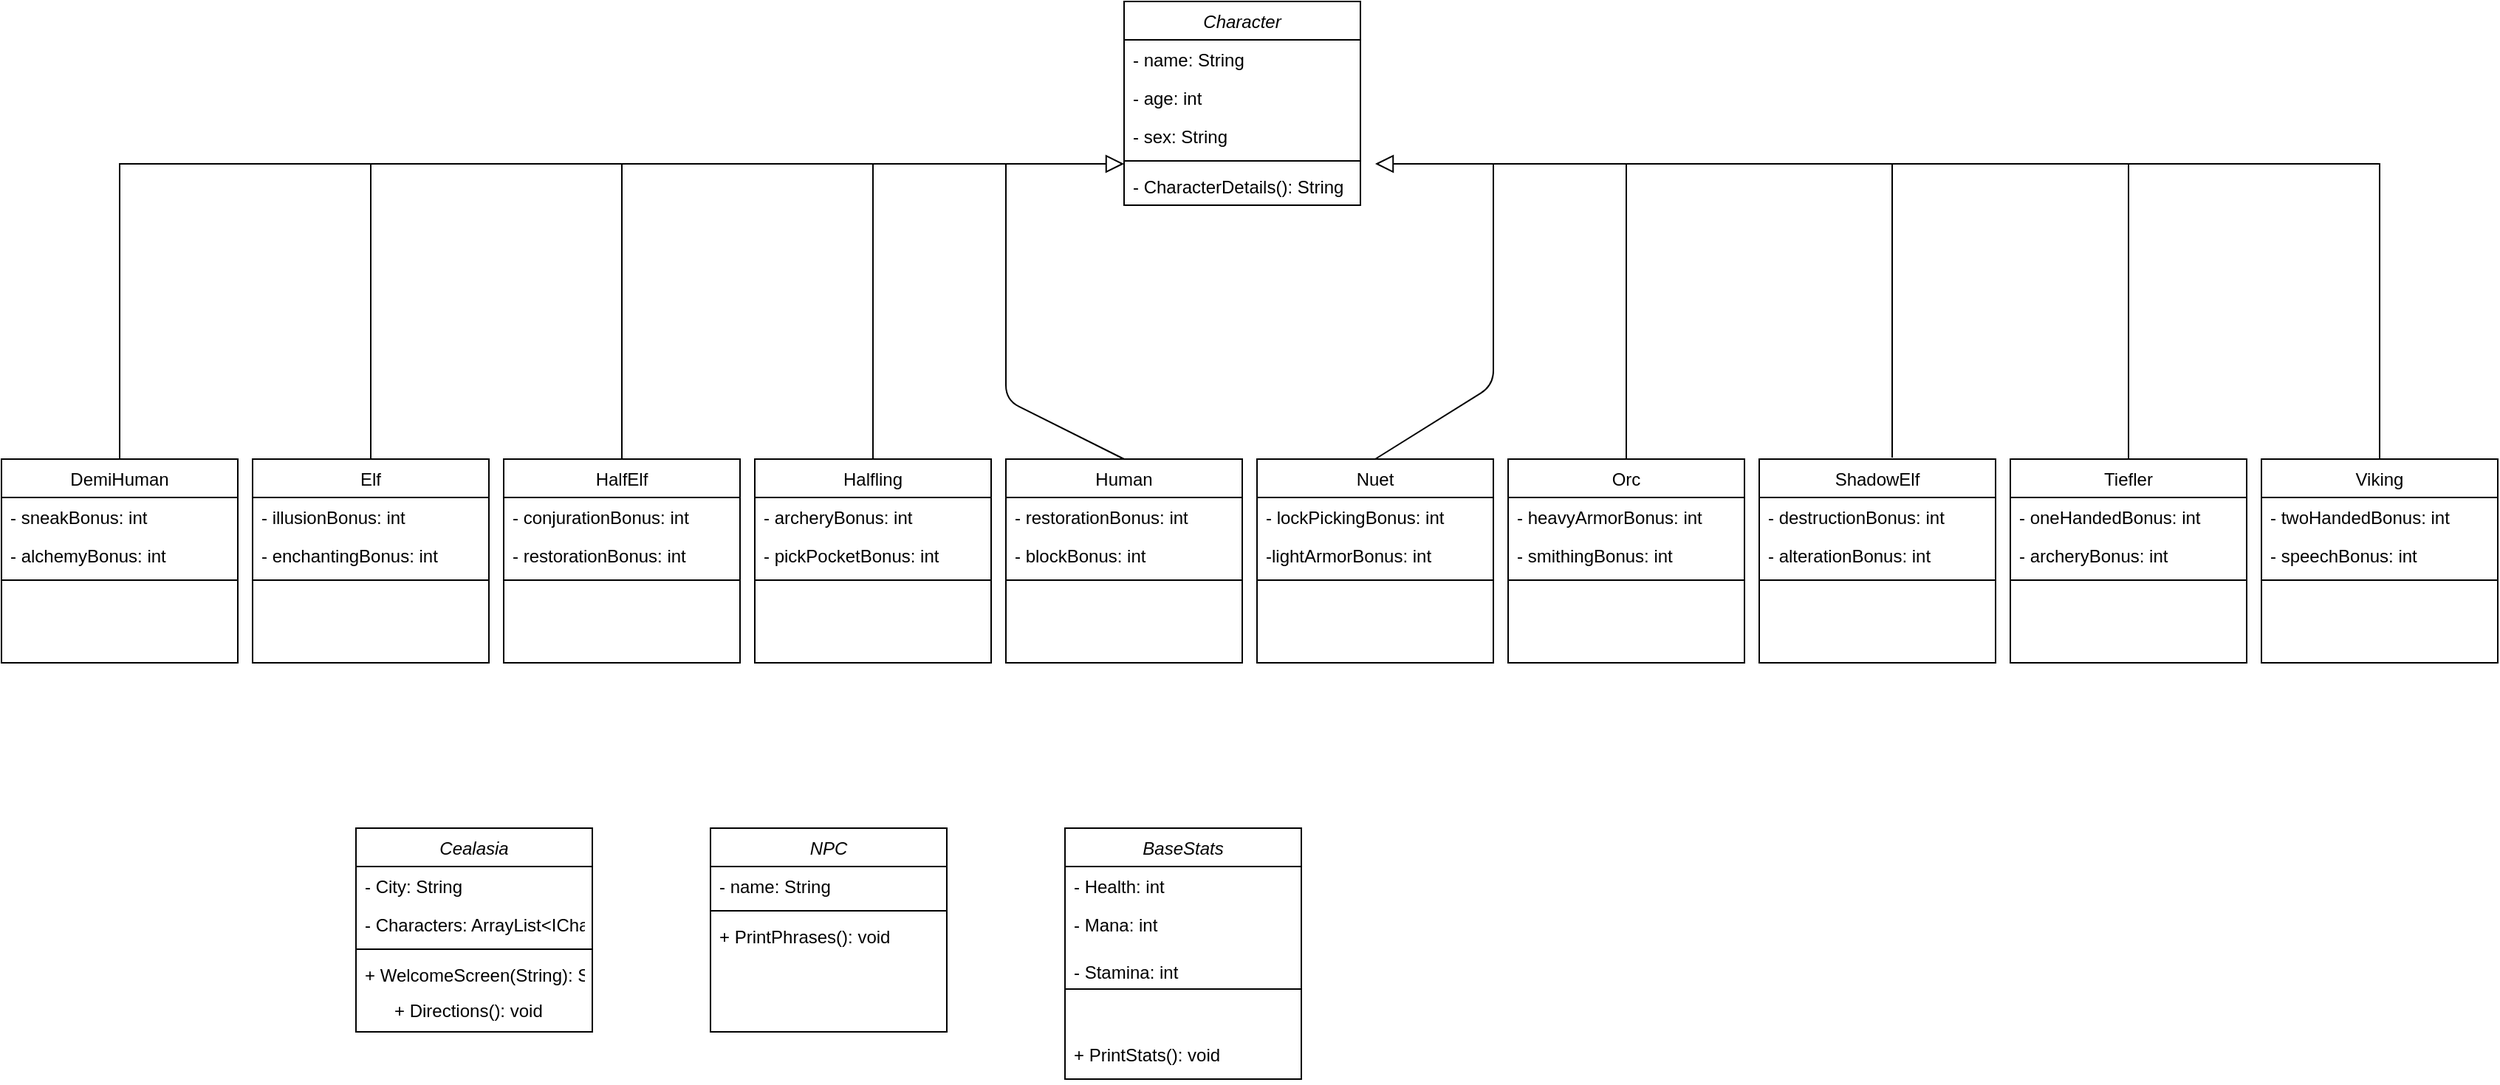 <mxfile version="14.9.5" type="device"><diagram id="C5RBs43oDa-KdzZeNtuy" name="Page-1"><mxGraphModel dx="1773" dy="1815" grid="1" gridSize="10" guides="1" tooltips="1" connect="1" arrows="1" fold="1" page="1" pageScale="1" pageWidth="827" pageHeight="1169" math="0" shadow="0"><root><mxCell id="WIyWlLk6GJQsqaUBKTNV-0"/><mxCell id="WIyWlLk6GJQsqaUBKTNV-1" parent="WIyWlLk6GJQsqaUBKTNV-0"/><mxCell id="zkfFHV4jXpPFQw0GAbJ--0" value="Character" style="swimlane;fontStyle=2;align=center;verticalAlign=top;childLayout=stackLayout;horizontal=1;startSize=26;horizontalStack=0;resizeParent=1;resizeLast=0;collapsible=1;marginBottom=0;rounded=0;shadow=0;strokeWidth=1;" parent="WIyWlLk6GJQsqaUBKTNV-1" vertex="1"><mxGeometry y="-420" width="160" height="138" as="geometry"><mxRectangle x="230" y="140" width="160" height="26" as="alternateBounds"/></mxGeometry></mxCell><mxCell id="zkfFHV4jXpPFQw0GAbJ--1" value="- name: String" style="text;align=left;verticalAlign=top;spacingLeft=4;spacingRight=4;overflow=hidden;rotatable=0;points=[[0,0.5],[1,0.5]];portConstraint=eastwest;" parent="zkfFHV4jXpPFQw0GAbJ--0" vertex="1"><mxGeometry y="26" width="160" height="26" as="geometry"/></mxCell><mxCell id="zkfFHV4jXpPFQw0GAbJ--2" value="- age: int" style="text;align=left;verticalAlign=top;spacingLeft=4;spacingRight=4;overflow=hidden;rotatable=0;points=[[0,0.5],[1,0.5]];portConstraint=eastwest;rounded=0;shadow=0;html=0;" parent="zkfFHV4jXpPFQw0GAbJ--0" vertex="1"><mxGeometry y="52" width="160" height="26" as="geometry"/></mxCell><mxCell id="zkfFHV4jXpPFQw0GAbJ--3" value="- sex: String" style="text;align=left;verticalAlign=top;spacingLeft=4;spacingRight=4;overflow=hidden;rotatable=0;points=[[0,0.5],[1,0.5]];portConstraint=eastwest;rounded=0;shadow=0;html=0;" parent="zkfFHV4jXpPFQw0GAbJ--0" vertex="1"><mxGeometry y="78" width="160" height="26" as="geometry"/></mxCell><mxCell id="zkfFHV4jXpPFQw0GAbJ--4" value="" style="line;html=1;strokeWidth=1;align=left;verticalAlign=middle;spacingTop=-1;spacingLeft=3;spacingRight=3;rotatable=0;labelPosition=right;points=[];portConstraint=eastwest;" parent="zkfFHV4jXpPFQw0GAbJ--0" vertex="1"><mxGeometry y="104" width="160" height="8" as="geometry"/></mxCell><mxCell id="zkfFHV4jXpPFQw0GAbJ--5" value="- CharacterDetails(): String" style="text;align=left;verticalAlign=top;spacingLeft=4;spacingRight=4;overflow=hidden;rotatable=0;points=[[0,0.5],[1,0.5]];portConstraint=eastwest;" parent="zkfFHV4jXpPFQw0GAbJ--0" vertex="1"><mxGeometry y="112" width="160" height="26" as="geometry"/></mxCell><mxCell id="zkfFHV4jXpPFQw0GAbJ--6" value="DemiHuman" style="swimlane;fontStyle=0;align=center;verticalAlign=top;childLayout=stackLayout;horizontal=1;startSize=26;horizontalStack=0;resizeParent=1;resizeLast=0;collapsible=1;marginBottom=0;rounded=0;shadow=0;strokeWidth=1;" parent="WIyWlLk6GJQsqaUBKTNV-1" vertex="1"><mxGeometry x="-760" y="-110" width="160" height="138" as="geometry"><mxRectangle x="130" y="380" width="160" height="26" as="alternateBounds"/></mxGeometry></mxCell><mxCell id="zkfFHV4jXpPFQw0GAbJ--7" value="- sneakBonus: int" style="text;align=left;verticalAlign=top;spacingLeft=4;spacingRight=4;overflow=hidden;rotatable=0;points=[[0,0.5],[1,0.5]];portConstraint=eastwest;" parent="zkfFHV4jXpPFQw0GAbJ--6" vertex="1"><mxGeometry y="26" width="160" height="26" as="geometry"/></mxCell><mxCell id="zkfFHV4jXpPFQw0GAbJ--8" value="- alchemyBonus: int" style="text;align=left;verticalAlign=top;spacingLeft=4;spacingRight=4;overflow=hidden;rotatable=0;points=[[0,0.5],[1,0.5]];portConstraint=eastwest;rounded=0;shadow=0;html=0;" parent="zkfFHV4jXpPFQw0GAbJ--6" vertex="1"><mxGeometry y="52" width="160" height="26" as="geometry"/></mxCell><mxCell id="zkfFHV4jXpPFQw0GAbJ--9" value="" style="line;html=1;strokeWidth=1;align=left;verticalAlign=middle;spacingTop=-1;spacingLeft=3;spacingRight=3;rotatable=0;labelPosition=right;points=[];portConstraint=eastwest;" parent="zkfFHV4jXpPFQw0GAbJ--6" vertex="1"><mxGeometry y="78" width="160" height="8" as="geometry"/></mxCell><mxCell id="zkfFHV4jXpPFQw0GAbJ--12" value="" style="endArrow=block;endSize=10;endFill=0;shadow=0;strokeWidth=1;rounded=0;edgeStyle=elbowEdgeStyle;elbow=vertical;" parent="WIyWlLk6GJQsqaUBKTNV-1" source="zkfFHV4jXpPFQw0GAbJ--6" target="zkfFHV4jXpPFQw0GAbJ--0" edge="1"><mxGeometry width="160" relative="1" as="geometry"><mxPoint x="200" y="203" as="sourcePoint"/><mxPoint x="200" y="203" as="targetPoint"/><Array as="points"><mxPoint x="-480" y="-310"/><mxPoint x="50" y="280"/></Array></mxGeometry></mxCell><mxCell id="fjWB2XZVR1EdfDrwkpUX-0" value="Elf" style="swimlane;fontStyle=0;align=center;verticalAlign=top;childLayout=stackLayout;horizontal=1;startSize=26;horizontalStack=0;resizeParent=1;resizeLast=0;collapsible=1;marginBottom=0;rounded=0;shadow=0;strokeWidth=1;" vertex="1" parent="WIyWlLk6GJQsqaUBKTNV-1"><mxGeometry x="-590" y="-110" width="160" height="138" as="geometry"><mxRectangle x="-590" y="-110" width="160" height="26" as="alternateBounds"/></mxGeometry></mxCell><mxCell id="fjWB2XZVR1EdfDrwkpUX-1" value="- illusionBonus: int" style="text;align=left;verticalAlign=top;spacingLeft=4;spacingRight=4;overflow=hidden;rotatable=0;points=[[0,0.5],[1,0.5]];portConstraint=eastwest;" vertex="1" parent="fjWB2XZVR1EdfDrwkpUX-0"><mxGeometry y="26" width="160" height="26" as="geometry"/></mxCell><mxCell id="fjWB2XZVR1EdfDrwkpUX-2" value="- enchantingBonus: int" style="text;align=left;verticalAlign=top;spacingLeft=4;spacingRight=4;overflow=hidden;rotatable=0;points=[[0,0.5],[1,0.5]];portConstraint=eastwest;rounded=0;shadow=0;html=0;" vertex="1" parent="fjWB2XZVR1EdfDrwkpUX-0"><mxGeometry y="52" width="160" height="26" as="geometry"/></mxCell><mxCell id="fjWB2XZVR1EdfDrwkpUX-3" value="" style="line;html=1;strokeWidth=1;align=left;verticalAlign=middle;spacingTop=-1;spacingLeft=3;spacingRight=3;rotatable=0;labelPosition=right;points=[];portConstraint=eastwest;" vertex="1" parent="fjWB2XZVR1EdfDrwkpUX-0"><mxGeometry y="78" width="160" height="8" as="geometry"/></mxCell><mxCell id="fjWB2XZVR1EdfDrwkpUX-9" value="HalfElf" style="swimlane;fontStyle=0;align=center;verticalAlign=top;childLayout=stackLayout;horizontal=1;startSize=26;horizontalStack=0;resizeParent=1;resizeLast=0;collapsible=1;marginBottom=0;rounded=0;shadow=0;strokeWidth=1;" vertex="1" parent="WIyWlLk6GJQsqaUBKTNV-1"><mxGeometry x="-420" y="-110" width="160" height="138" as="geometry"><mxRectangle x="130" y="380" width="160" height="26" as="alternateBounds"/></mxGeometry></mxCell><mxCell id="fjWB2XZVR1EdfDrwkpUX-10" value="- conjurationBonus: int" style="text;align=left;verticalAlign=top;spacingLeft=4;spacingRight=4;overflow=hidden;rotatable=0;points=[[0,0.5],[1,0.5]];portConstraint=eastwest;" vertex="1" parent="fjWB2XZVR1EdfDrwkpUX-9"><mxGeometry y="26" width="160" height="26" as="geometry"/></mxCell><mxCell id="fjWB2XZVR1EdfDrwkpUX-11" value="- restorationBonus: int" style="text;align=left;verticalAlign=top;spacingLeft=4;spacingRight=4;overflow=hidden;rotatable=0;points=[[0,0.5],[1,0.5]];portConstraint=eastwest;rounded=0;shadow=0;html=0;" vertex="1" parent="fjWB2XZVR1EdfDrwkpUX-9"><mxGeometry y="52" width="160" height="26" as="geometry"/></mxCell><mxCell id="fjWB2XZVR1EdfDrwkpUX-12" value="" style="line;html=1;strokeWidth=1;align=left;verticalAlign=middle;spacingTop=-1;spacingLeft=3;spacingRight=3;rotatable=0;labelPosition=right;points=[];portConstraint=eastwest;" vertex="1" parent="fjWB2XZVR1EdfDrwkpUX-9"><mxGeometry y="78" width="160" height="8" as="geometry"/></mxCell><mxCell id="fjWB2XZVR1EdfDrwkpUX-15" value="Halfling" style="swimlane;fontStyle=0;align=center;verticalAlign=top;childLayout=stackLayout;horizontal=1;startSize=26;horizontalStack=0;resizeParent=1;resizeLast=0;collapsible=1;marginBottom=0;rounded=0;shadow=0;strokeWidth=1;" vertex="1" parent="WIyWlLk6GJQsqaUBKTNV-1"><mxGeometry x="-250" y="-110" width="160" height="138" as="geometry"><mxRectangle x="130" y="380" width="160" height="26" as="alternateBounds"/></mxGeometry></mxCell><mxCell id="fjWB2XZVR1EdfDrwkpUX-16" value="- archeryBonus: int" style="text;align=left;verticalAlign=top;spacingLeft=4;spacingRight=4;overflow=hidden;rotatable=0;points=[[0,0.5],[1,0.5]];portConstraint=eastwest;" vertex="1" parent="fjWB2XZVR1EdfDrwkpUX-15"><mxGeometry y="26" width="160" height="26" as="geometry"/></mxCell><mxCell id="fjWB2XZVR1EdfDrwkpUX-17" value="- pickPocketBonus: int" style="text;align=left;verticalAlign=top;spacingLeft=4;spacingRight=4;overflow=hidden;rotatable=0;points=[[0,0.5],[1,0.5]];portConstraint=eastwest;rounded=0;shadow=0;html=0;" vertex="1" parent="fjWB2XZVR1EdfDrwkpUX-15"><mxGeometry y="52" width="160" height="26" as="geometry"/></mxCell><mxCell id="fjWB2XZVR1EdfDrwkpUX-18" value="" style="line;html=1;strokeWidth=1;align=left;verticalAlign=middle;spacingTop=-1;spacingLeft=3;spacingRight=3;rotatable=0;labelPosition=right;points=[];portConstraint=eastwest;" vertex="1" parent="fjWB2XZVR1EdfDrwkpUX-15"><mxGeometry y="78" width="160" height="8" as="geometry"/></mxCell><mxCell id="fjWB2XZVR1EdfDrwkpUX-21" value="Human" style="swimlane;fontStyle=0;align=center;verticalAlign=top;childLayout=stackLayout;horizontal=1;startSize=26;horizontalStack=0;resizeParent=1;resizeLast=0;collapsible=1;marginBottom=0;rounded=0;shadow=0;strokeWidth=1;" vertex="1" parent="WIyWlLk6GJQsqaUBKTNV-1"><mxGeometry x="-80" y="-110" width="160" height="138" as="geometry"><mxRectangle x="130" y="380" width="160" height="26" as="alternateBounds"/></mxGeometry></mxCell><mxCell id="fjWB2XZVR1EdfDrwkpUX-22" value="- restorationBonus: int" style="text;align=left;verticalAlign=top;spacingLeft=4;spacingRight=4;overflow=hidden;rotatable=0;points=[[0,0.5],[1,0.5]];portConstraint=eastwest;" vertex="1" parent="fjWB2XZVR1EdfDrwkpUX-21"><mxGeometry y="26" width="160" height="26" as="geometry"/></mxCell><mxCell id="fjWB2XZVR1EdfDrwkpUX-23" value="- blockBonus: int" style="text;align=left;verticalAlign=top;spacingLeft=4;spacingRight=4;overflow=hidden;rotatable=0;points=[[0,0.5],[1,0.5]];portConstraint=eastwest;rounded=0;shadow=0;html=0;" vertex="1" parent="fjWB2XZVR1EdfDrwkpUX-21"><mxGeometry y="52" width="160" height="26" as="geometry"/></mxCell><mxCell id="fjWB2XZVR1EdfDrwkpUX-24" value="" style="line;html=1;strokeWidth=1;align=left;verticalAlign=middle;spacingTop=-1;spacingLeft=3;spacingRight=3;rotatable=0;labelPosition=right;points=[];portConstraint=eastwest;" vertex="1" parent="fjWB2XZVR1EdfDrwkpUX-21"><mxGeometry y="78" width="160" height="8" as="geometry"/></mxCell><mxCell id="fjWB2XZVR1EdfDrwkpUX-27" value="Nuet" style="swimlane;fontStyle=0;align=center;verticalAlign=top;childLayout=stackLayout;horizontal=1;startSize=26;horizontalStack=0;resizeParent=1;resizeLast=0;collapsible=1;marginBottom=0;rounded=0;shadow=0;strokeWidth=1;" vertex="1" parent="WIyWlLk6GJQsqaUBKTNV-1"><mxGeometry x="90" y="-110" width="160" height="138" as="geometry"><mxRectangle x="130" y="380" width="160" height="26" as="alternateBounds"/></mxGeometry></mxCell><mxCell id="fjWB2XZVR1EdfDrwkpUX-28" value="- lockPickingBonus: int" style="text;align=left;verticalAlign=top;spacingLeft=4;spacingRight=4;overflow=hidden;rotatable=0;points=[[0,0.5],[1,0.5]];portConstraint=eastwest;" vertex="1" parent="fjWB2XZVR1EdfDrwkpUX-27"><mxGeometry y="26" width="160" height="26" as="geometry"/></mxCell><mxCell id="fjWB2XZVR1EdfDrwkpUX-29" value="-lightArmorBonus: int" style="text;align=left;verticalAlign=top;spacingLeft=4;spacingRight=4;overflow=hidden;rotatable=0;points=[[0,0.5],[1,0.5]];portConstraint=eastwest;rounded=0;shadow=0;html=0;" vertex="1" parent="fjWB2XZVR1EdfDrwkpUX-27"><mxGeometry y="52" width="160" height="26" as="geometry"/></mxCell><mxCell id="fjWB2XZVR1EdfDrwkpUX-30" value="" style="line;html=1;strokeWidth=1;align=left;verticalAlign=middle;spacingTop=-1;spacingLeft=3;spacingRight=3;rotatable=0;labelPosition=right;points=[];portConstraint=eastwest;" vertex="1" parent="fjWB2XZVR1EdfDrwkpUX-27"><mxGeometry y="78" width="160" height="8" as="geometry"/></mxCell><mxCell id="fjWB2XZVR1EdfDrwkpUX-33" value="Orc" style="swimlane;fontStyle=0;align=center;verticalAlign=top;childLayout=stackLayout;horizontal=1;startSize=26;horizontalStack=0;resizeParent=1;resizeLast=0;collapsible=1;marginBottom=0;rounded=0;shadow=0;strokeWidth=1;" vertex="1" parent="WIyWlLk6GJQsqaUBKTNV-1"><mxGeometry x="260" y="-110" width="160" height="138" as="geometry"><mxRectangle x="130" y="380" width="160" height="26" as="alternateBounds"/></mxGeometry></mxCell><mxCell id="fjWB2XZVR1EdfDrwkpUX-34" value="- heavyArmorBonus: int" style="text;align=left;verticalAlign=top;spacingLeft=4;spacingRight=4;overflow=hidden;rotatable=0;points=[[0,0.5],[1,0.5]];portConstraint=eastwest;" vertex="1" parent="fjWB2XZVR1EdfDrwkpUX-33"><mxGeometry y="26" width="160" height="26" as="geometry"/></mxCell><mxCell id="fjWB2XZVR1EdfDrwkpUX-35" value="- smithingBonus: int" style="text;align=left;verticalAlign=top;spacingLeft=4;spacingRight=4;overflow=hidden;rotatable=0;points=[[0,0.5],[1,0.5]];portConstraint=eastwest;rounded=0;shadow=0;html=0;" vertex="1" parent="fjWB2XZVR1EdfDrwkpUX-33"><mxGeometry y="52" width="160" height="26" as="geometry"/></mxCell><mxCell id="fjWB2XZVR1EdfDrwkpUX-36" value="" style="line;html=1;strokeWidth=1;align=left;verticalAlign=middle;spacingTop=-1;spacingLeft=3;spacingRight=3;rotatable=0;labelPosition=right;points=[];portConstraint=eastwest;" vertex="1" parent="fjWB2XZVR1EdfDrwkpUX-33"><mxGeometry y="78" width="160" height="8" as="geometry"/></mxCell><mxCell id="fjWB2XZVR1EdfDrwkpUX-39" value="ShadowElf" style="swimlane;fontStyle=0;align=center;verticalAlign=top;childLayout=stackLayout;horizontal=1;startSize=26;horizontalStack=0;resizeParent=1;resizeLast=0;collapsible=1;marginBottom=0;rounded=0;shadow=0;strokeWidth=1;" vertex="1" parent="WIyWlLk6GJQsqaUBKTNV-1"><mxGeometry x="430" y="-110" width="160" height="138" as="geometry"><mxRectangle x="130" y="380" width="160" height="26" as="alternateBounds"/></mxGeometry></mxCell><mxCell id="fjWB2XZVR1EdfDrwkpUX-40" value="- destructionBonus: int" style="text;align=left;verticalAlign=top;spacingLeft=4;spacingRight=4;overflow=hidden;rotatable=0;points=[[0,0.5],[1,0.5]];portConstraint=eastwest;" vertex="1" parent="fjWB2XZVR1EdfDrwkpUX-39"><mxGeometry y="26" width="160" height="26" as="geometry"/></mxCell><mxCell id="fjWB2XZVR1EdfDrwkpUX-41" value="- alterationBonus: int" style="text;align=left;verticalAlign=top;spacingLeft=4;spacingRight=4;overflow=hidden;rotatable=0;points=[[0,0.5],[1,0.5]];portConstraint=eastwest;rounded=0;shadow=0;html=0;" vertex="1" parent="fjWB2XZVR1EdfDrwkpUX-39"><mxGeometry y="52" width="160" height="26" as="geometry"/></mxCell><mxCell id="fjWB2XZVR1EdfDrwkpUX-42" value="" style="line;html=1;strokeWidth=1;align=left;verticalAlign=middle;spacingTop=-1;spacingLeft=3;spacingRight=3;rotatable=0;labelPosition=right;points=[];portConstraint=eastwest;" vertex="1" parent="fjWB2XZVR1EdfDrwkpUX-39"><mxGeometry y="78" width="160" height="8" as="geometry"/></mxCell><mxCell id="fjWB2XZVR1EdfDrwkpUX-45" value="Tiefler" style="swimlane;fontStyle=0;align=center;verticalAlign=top;childLayout=stackLayout;horizontal=1;startSize=26;horizontalStack=0;resizeParent=1;resizeLast=0;collapsible=1;marginBottom=0;rounded=0;shadow=0;strokeWidth=1;" vertex="1" parent="WIyWlLk6GJQsqaUBKTNV-1"><mxGeometry x="600" y="-110" width="160" height="138" as="geometry"><mxRectangle x="130" y="380" width="160" height="26" as="alternateBounds"/></mxGeometry></mxCell><mxCell id="fjWB2XZVR1EdfDrwkpUX-46" value="- oneHandedBonus: int" style="text;align=left;verticalAlign=top;spacingLeft=4;spacingRight=4;overflow=hidden;rotatable=0;points=[[0,0.5],[1,0.5]];portConstraint=eastwest;" vertex="1" parent="fjWB2XZVR1EdfDrwkpUX-45"><mxGeometry y="26" width="160" height="26" as="geometry"/></mxCell><mxCell id="fjWB2XZVR1EdfDrwkpUX-47" value="- archeryBonus: int" style="text;align=left;verticalAlign=top;spacingLeft=4;spacingRight=4;overflow=hidden;rotatable=0;points=[[0,0.5],[1,0.5]];portConstraint=eastwest;rounded=0;shadow=0;html=0;" vertex="1" parent="fjWB2XZVR1EdfDrwkpUX-45"><mxGeometry y="52" width="160" height="26" as="geometry"/></mxCell><mxCell id="fjWB2XZVR1EdfDrwkpUX-48" value="" style="line;html=1;strokeWidth=1;align=left;verticalAlign=middle;spacingTop=-1;spacingLeft=3;spacingRight=3;rotatable=0;labelPosition=right;points=[];portConstraint=eastwest;" vertex="1" parent="fjWB2XZVR1EdfDrwkpUX-45"><mxGeometry y="78" width="160" height="8" as="geometry"/></mxCell><mxCell id="fjWB2XZVR1EdfDrwkpUX-51" value="Viking" style="swimlane;fontStyle=0;align=center;verticalAlign=top;childLayout=stackLayout;horizontal=1;startSize=26;horizontalStack=0;resizeParent=1;resizeLast=0;collapsible=1;marginBottom=0;rounded=0;shadow=0;strokeWidth=1;" vertex="1" parent="WIyWlLk6GJQsqaUBKTNV-1"><mxGeometry x="770" y="-110" width="160" height="138" as="geometry"><mxRectangle x="130" y="380" width="160" height="26" as="alternateBounds"/></mxGeometry></mxCell><mxCell id="fjWB2XZVR1EdfDrwkpUX-52" value="- twoHandedBonus: int" style="text;align=left;verticalAlign=top;spacingLeft=4;spacingRight=4;overflow=hidden;rotatable=0;points=[[0,0.5],[1,0.5]];portConstraint=eastwest;" vertex="1" parent="fjWB2XZVR1EdfDrwkpUX-51"><mxGeometry y="26" width="160" height="26" as="geometry"/></mxCell><mxCell id="fjWB2XZVR1EdfDrwkpUX-53" value="- speechBonus: int" style="text;align=left;verticalAlign=top;spacingLeft=4;spacingRight=4;overflow=hidden;rotatable=0;points=[[0,0.5],[1,0.5]];portConstraint=eastwest;rounded=0;shadow=0;html=0;" vertex="1" parent="fjWB2XZVR1EdfDrwkpUX-51"><mxGeometry y="52" width="160" height="26" as="geometry"/></mxCell><mxCell id="fjWB2XZVR1EdfDrwkpUX-54" value="" style="line;html=1;strokeWidth=1;align=left;verticalAlign=middle;spacingTop=-1;spacingLeft=3;spacingRight=3;rotatable=0;labelPosition=right;points=[];portConstraint=eastwest;" vertex="1" parent="fjWB2XZVR1EdfDrwkpUX-51"><mxGeometry y="78" width="160" height="8" as="geometry"/></mxCell><mxCell id="fjWB2XZVR1EdfDrwkpUX-57" value="" style="endArrow=block;endSize=10;endFill=0;shadow=0;strokeWidth=1;rounded=0;edgeStyle=elbowEdgeStyle;elbow=vertical;" edge="1" parent="WIyWlLk6GJQsqaUBKTNV-1"><mxGeometry width="160" relative="1" as="geometry"><mxPoint x="850" y="-110" as="sourcePoint"/><mxPoint x="170" y="-310" as="targetPoint"/><Array as="points"><mxPoint x="1050" y="-310"/><mxPoint x="1580" y="280"/></Array></mxGeometry></mxCell><mxCell id="fjWB2XZVR1EdfDrwkpUX-62" value="" style="endArrow=none;html=1;exitX=0.5;exitY=0;exitDx=0;exitDy=0;" edge="1" parent="WIyWlLk6GJQsqaUBKTNV-1" source="fjWB2XZVR1EdfDrwkpUX-0"><mxGeometry width="50" height="50" relative="1" as="geometry"><mxPoint x="-250" y="-180" as="sourcePoint"/><mxPoint x="-510" y="-310" as="targetPoint"/></mxGeometry></mxCell><mxCell id="fjWB2XZVR1EdfDrwkpUX-63" value="" style="endArrow=none;html=1;exitX=0.5;exitY=0;exitDx=0;exitDy=0;" edge="1" parent="WIyWlLk6GJQsqaUBKTNV-1" source="fjWB2XZVR1EdfDrwkpUX-9"><mxGeometry width="50" height="50" relative="1" as="geometry"><mxPoint x="-330" y="-120" as="sourcePoint"/><mxPoint x="-340" y="-310" as="targetPoint"/></mxGeometry></mxCell><mxCell id="fjWB2XZVR1EdfDrwkpUX-69" value="" style="endArrow=none;html=1;entryX=0.5;entryY=0;entryDx=0;entryDy=0;" edge="1" parent="WIyWlLk6GJQsqaUBKTNV-1" target="fjWB2XZVR1EdfDrwkpUX-15"><mxGeometry width="50" height="50" relative="1" as="geometry"><mxPoint x="-170" y="-310" as="sourcePoint"/><mxPoint x="-490" y="-290.0" as="targetPoint"/></mxGeometry></mxCell><mxCell id="fjWB2XZVR1EdfDrwkpUX-70" value="" style="endArrow=none;html=1;entryX=0.5;entryY=0;entryDx=0;entryDy=0;" edge="1" parent="WIyWlLk6GJQsqaUBKTNV-1" target="fjWB2XZVR1EdfDrwkpUX-21"><mxGeometry width="50" height="50" relative="1" as="geometry"><mxPoint x="-80" y="-310" as="sourcePoint"/><mxPoint x="-160" y="-100" as="targetPoint"/><Array as="points"><mxPoint x="-80" y="-200"/><mxPoint x="-80" y="-150"/></Array></mxGeometry></mxCell><mxCell id="fjWB2XZVR1EdfDrwkpUX-71" value="" style="endArrow=none;html=1;entryX=0.5;entryY=0;entryDx=0;entryDy=0;" edge="1" parent="WIyWlLk6GJQsqaUBKTNV-1" target="fjWB2XZVR1EdfDrwkpUX-27"><mxGeometry width="50" height="50" relative="1" as="geometry"><mxPoint x="250" y="-310" as="sourcePoint"/><mxPoint x="10" y="-100" as="targetPoint"/><Array as="points"><mxPoint x="250" y="-240"/><mxPoint x="250" y="-160"/></Array></mxGeometry></mxCell><mxCell id="fjWB2XZVR1EdfDrwkpUX-72" value="" style="endArrow=none;html=1;entryX=0.5;entryY=0;entryDx=0;entryDy=0;" edge="1" parent="WIyWlLk6GJQsqaUBKTNV-1" target="fjWB2XZVR1EdfDrwkpUX-33"><mxGeometry width="50" height="50" relative="1" as="geometry"><mxPoint x="340" y="-310" as="sourcePoint"/><mxPoint x="-160" y="-100" as="targetPoint"/></mxGeometry></mxCell><mxCell id="fjWB2XZVR1EdfDrwkpUX-73" value="" style="endArrow=none;html=1;" edge="1" parent="WIyWlLk6GJQsqaUBKTNV-1"><mxGeometry width="50" height="50" relative="1" as="geometry"><mxPoint x="520" y="-310" as="sourcePoint"/><mxPoint x="520" y="-111" as="targetPoint"/></mxGeometry></mxCell><mxCell id="fjWB2XZVR1EdfDrwkpUX-74" value="" style="endArrow=none;html=1;entryX=0.5;entryY=0;entryDx=0;entryDy=0;" edge="1" parent="WIyWlLk6GJQsqaUBKTNV-1" target="fjWB2XZVR1EdfDrwkpUX-45"><mxGeometry width="50" height="50" relative="1" as="geometry"><mxPoint x="680" y="-310" as="sourcePoint"/><mxPoint x="530" y="-101" as="targetPoint"/></mxGeometry></mxCell><mxCell id="fjWB2XZVR1EdfDrwkpUX-75" value="Cealasia" style="swimlane;fontStyle=2;align=center;verticalAlign=top;childLayout=stackLayout;horizontal=1;startSize=26;horizontalStack=0;resizeParent=1;resizeLast=0;collapsible=1;marginBottom=0;rounded=0;shadow=0;strokeWidth=1;" vertex="1" parent="WIyWlLk6GJQsqaUBKTNV-1"><mxGeometry x="-520" y="140" width="160" height="138" as="geometry"><mxRectangle x="230" y="140" width="160" height="26" as="alternateBounds"/></mxGeometry></mxCell><mxCell id="fjWB2XZVR1EdfDrwkpUX-76" value="- City: String" style="text;align=left;verticalAlign=top;spacingLeft=4;spacingRight=4;overflow=hidden;rotatable=0;points=[[0,0.5],[1,0.5]];portConstraint=eastwest;" vertex="1" parent="fjWB2XZVR1EdfDrwkpUX-75"><mxGeometry y="26" width="160" height="26" as="geometry"/></mxCell><mxCell id="fjWB2XZVR1EdfDrwkpUX-77" value="- Characters: ArrayList&lt;ICharacter&gt;" style="text;align=left;verticalAlign=top;spacingLeft=4;spacingRight=4;overflow=hidden;rotatable=0;points=[[0,0.5],[1,0.5]];portConstraint=eastwest;rounded=0;shadow=0;html=0;" vertex="1" parent="fjWB2XZVR1EdfDrwkpUX-75"><mxGeometry y="52" width="160" height="26" as="geometry"/></mxCell><mxCell id="fjWB2XZVR1EdfDrwkpUX-79" value="" style="line;html=1;strokeWidth=1;align=left;verticalAlign=middle;spacingTop=-1;spacingLeft=3;spacingRight=3;rotatable=0;labelPosition=right;points=[];portConstraint=eastwest;" vertex="1" parent="fjWB2XZVR1EdfDrwkpUX-75"><mxGeometry y="78" width="160" height="8" as="geometry"/></mxCell><mxCell id="fjWB2XZVR1EdfDrwkpUX-80" value="+ WelcomeScreen(String): String" style="text;align=left;verticalAlign=top;spacingLeft=4;spacingRight=4;overflow=hidden;rotatable=0;points=[[0,0.5],[1,0.5]];portConstraint=eastwest;" vertex="1" parent="fjWB2XZVR1EdfDrwkpUX-75"><mxGeometry y="86" width="160" height="26" as="geometry"/></mxCell><mxCell id="fjWB2XZVR1EdfDrwkpUX-81" value="+ Directions(): void" style="text;align=left;verticalAlign=top;spacingLeft=4;spacingRight=4;overflow=hidden;rotatable=0;points=[[0,0.5],[1,0.5]];portConstraint=eastwest;" vertex="1" parent="WIyWlLk6GJQsqaUBKTNV-1"><mxGeometry x="-500" y="250" width="160" height="26" as="geometry"/></mxCell><mxCell id="fjWB2XZVR1EdfDrwkpUX-82" value="NPC" style="swimlane;fontStyle=2;align=center;verticalAlign=top;childLayout=stackLayout;horizontal=1;startSize=26;horizontalStack=0;resizeParent=1;resizeLast=0;collapsible=1;marginBottom=0;rounded=0;shadow=0;strokeWidth=1;" vertex="1" parent="WIyWlLk6GJQsqaUBKTNV-1"><mxGeometry x="-280" y="140" width="160" height="138" as="geometry"><mxRectangle x="230" y="140" width="160" height="26" as="alternateBounds"/></mxGeometry></mxCell><mxCell id="fjWB2XZVR1EdfDrwkpUX-83" value="- name: String" style="text;align=left;verticalAlign=top;spacingLeft=4;spacingRight=4;overflow=hidden;rotatable=0;points=[[0,0.5],[1,0.5]];portConstraint=eastwest;" vertex="1" parent="fjWB2XZVR1EdfDrwkpUX-82"><mxGeometry y="26" width="160" height="26" as="geometry"/></mxCell><mxCell id="fjWB2XZVR1EdfDrwkpUX-85" value="" style="line;html=1;strokeWidth=1;align=left;verticalAlign=middle;spacingTop=-1;spacingLeft=3;spacingRight=3;rotatable=0;labelPosition=right;points=[];portConstraint=eastwest;" vertex="1" parent="fjWB2XZVR1EdfDrwkpUX-82"><mxGeometry y="52" width="160" height="8" as="geometry"/></mxCell><mxCell id="fjWB2XZVR1EdfDrwkpUX-86" value="+ PrintPhrases(): void" style="text;align=left;verticalAlign=top;spacingLeft=4;spacingRight=4;overflow=hidden;rotatable=0;points=[[0,0.5],[1,0.5]];portConstraint=eastwest;" vertex="1" parent="fjWB2XZVR1EdfDrwkpUX-82"><mxGeometry y="60" width="160" height="26" as="geometry"/></mxCell><mxCell id="fjWB2XZVR1EdfDrwkpUX-87" value="BaseStats" style="swimlane;fontStyle=2;align=center;verticalAlign=top;childLayout=stackLayout;horizontal=1;startSize=26;horizontalStack=0;resizeParent=1;resizeLast=0;collapsible=1;marginBottom=0;rounded=0;shadow=0;strokeWidth=1;" vertex="1" parent="WIyWlLk6GJQsqaUBKTNV-1"><mxGeometry x="-40" y="140" width="160" height="170" as="geometry"><mxRectangle x="230" y="140" width="160" height="26" as="alternateBounds"/></mxGeometry></mxCell><mxCell id="fjWB2XZVR1EdfDrwkpUX-88" value="- Health: int" style="text;align=left;verticalAlign=top;spacingLeft=4;spacingRight=4;overflow=hidden;rotatable=0;points=[[0,0.5],[1,0.5]];portConstraint=eastwest;" vertex="1" parent="fjWB2XZVR1EdfDrwkpUX-87"><mxGeometry y="26" width="160" height="26" as="geometry"/></mxCell><mxCell id="fjWB2XZVR1EdfDrwkpUX-89" value="- Mana: int" style="text;align=left;verticalAlign=top;spacingLeft=4;spacingRight=4;overflow=hidden;rotatable=0;points=[[0,0.5],[1,0.5]];portConstraint=eastwest;rounded=0;shadow=0;html=0;" vertex="1" parent="fjWB2XZVR1EdfDrwkpUX-87"><mxGeometry y="52" width="160" height="26" as="geometry"/></mxCell><mxCell id="fjWB2XZVR1EdfDrwkpUX-90" value="" style="line;html=1;strokeWidth=1;align=left;verticalAlign=middle;spacingTop=-1;spacingLeft=3;spacingRight=3;rotatable=0;labelPosition=right;points=[];portConstraint=eastwest;" vertex="1" parent="fjWB2XZVR1EdfDrwkpUX-87"><mxGeometry y="78" width="160" height="62" as="geometry"/></mxCell><mxCell id="fjWB2XZVR1EdfDrwkpUX-91" value="+ PrintStats(): void" style="text;align=left;verticalAlign=top;spacingLeft=4;spacingRight=4;overflow=hidden;rotatable=0;points=[[0,0.5],[1,0.5]];portConstraint=eastwest;" vertex="1" parent="fjWB2XZVR1EdfDrwkpUX-87"><mxGeometry y="140" width="160" height="30" as="geometry"/></mxCell><mxCell id="fjWB2XZVR1EdfDrwkpUX-92" value="- Stamina: int" style="text;align=left;verticalAlign=top;spacingLeft=4;spacingRight=4;overflow=hidden;rotatable=0;points=[[0,0.5],[1,0.5]];portConstraint=eastwest;rounded=0;shadow=0;html=0;" vertex="1" parent="WIyWlLk6GJQsqaUBKTNV-1"><mxGeometry x="-40" y="224" width="160" height="26" as="geometry"/></mxCell></root></mxGraphModel></diagram></mxfile>
